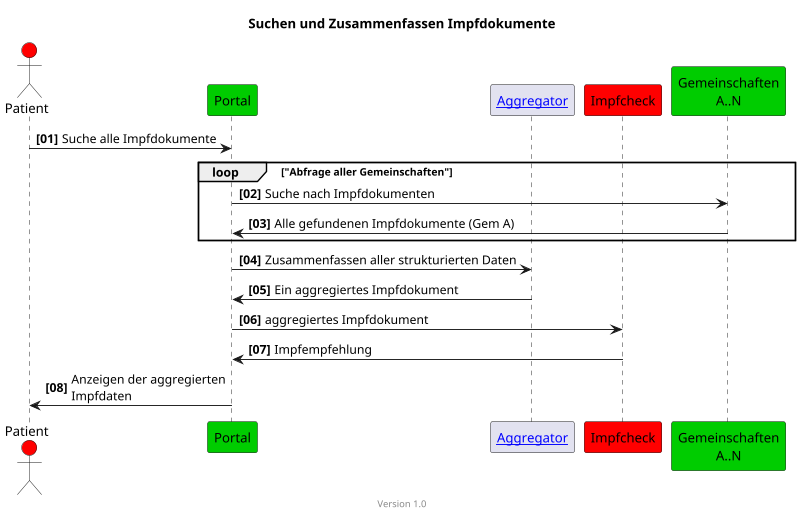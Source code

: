 @startuml
title Suchen und Zusammenfassen Impfdokumente
footer Version 1.0
skinparam responseMessageBelowArrow true
scale max 800 width

actor Patient #red
participant "Portal" #00CC00
participant "[[aggregator.html Aggregator]]" as aggr
participant "Impfcheck" #red

participant "Gemeinschaften\nA..N" #00CC00

autonumber "<b>[00]"
Patient -> "Portal": Suche alle Impfdokumente
loop "Abfrage aller Gemeinschaften"
"Portal" -> "Gemeinschaften\nA..N": Suche nach Impfdokumenten
"Gemeinschaften\nA..N" -> "Portal": Alle gefundenen Impfdokumente (Gem A)
end
"Portal" -> aggr: Zusammenfassen aller strukturierten Daten
aggr ->  "Portal": Ein aggregiertes Impfdokument
' "Portal" -> "Portal": Pseudonymisieren
"Portal" ->  "Impfcheck": aggregiertes Impfdokument
"Impfcheck" -> "Portal": Impfempfehlung
"Portal" -> Patient: Anzeigen der aggregierten\nImpfdaten

@enduml
